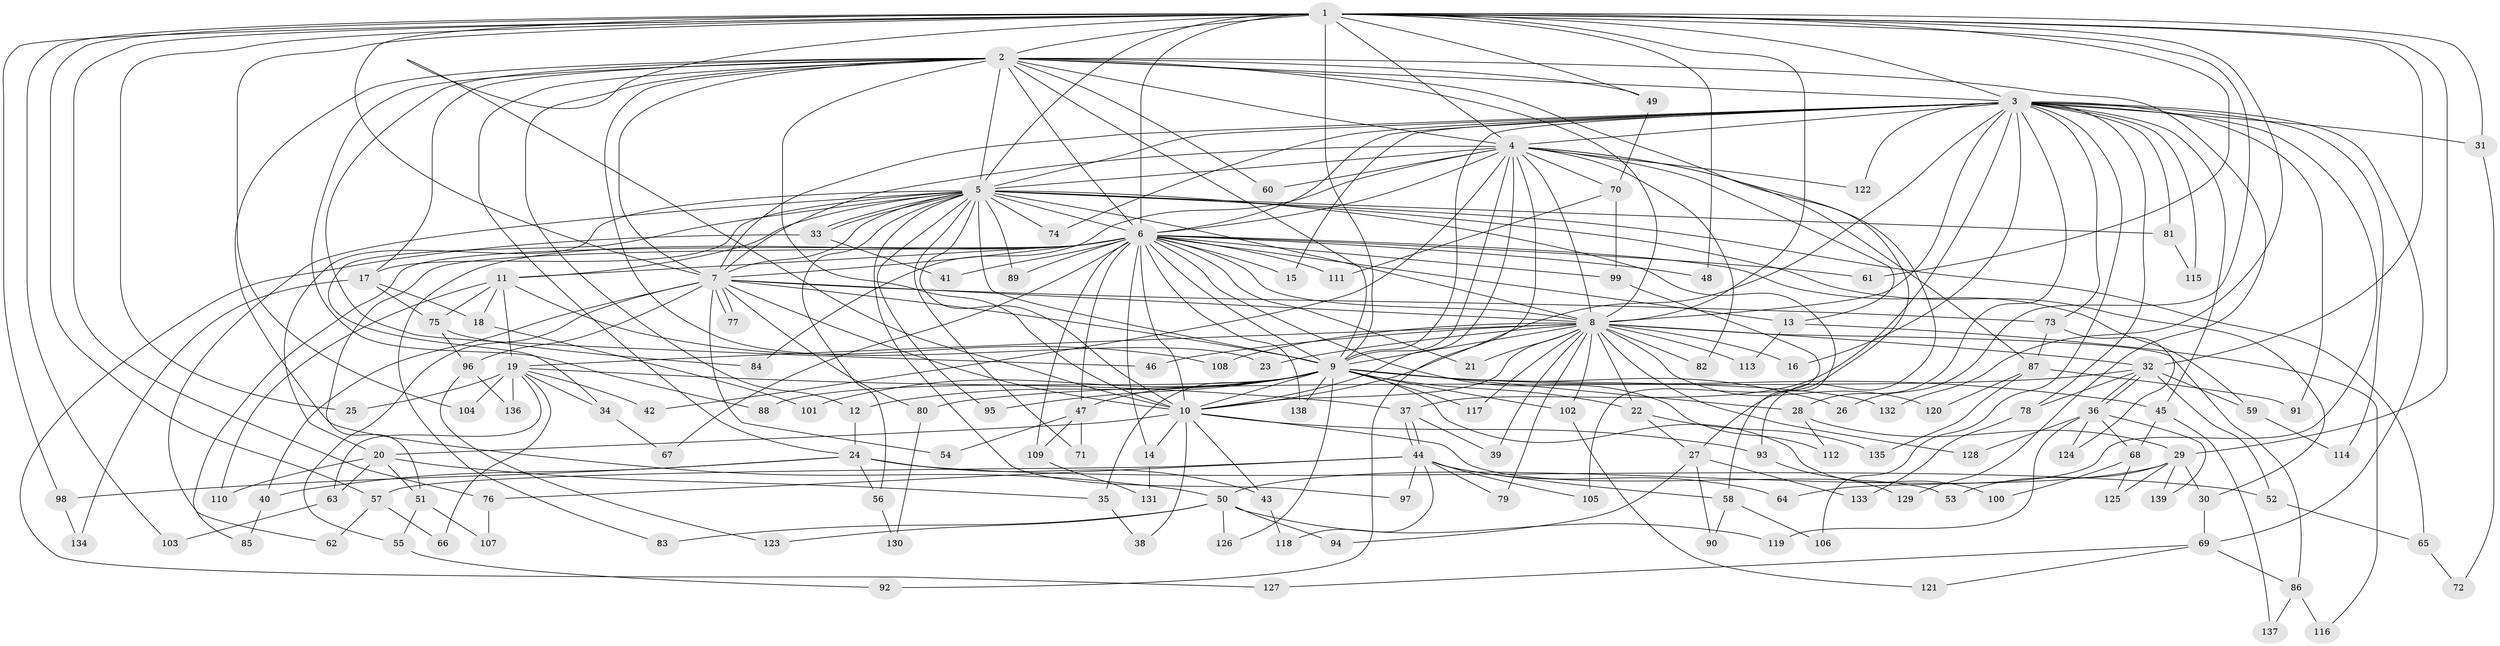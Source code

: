 // Generated by graph-tools (version 1.1) at 2025/01/03/09/25 03:01:23]
// undirected, 139 vertices, 303 edges
graph export_dot {
graph [start="1"]
  node [color=gray90,style=filled];
  1;
  2;
  3;
  4;
  5;
  6;
  7;
  8;
  9;
  10;
  11;
  12;
  13;
  14;
  15;
  16;
  17;
  18;
  19;
  20;
  21;
  22;
  23;
  24;
  25;
  26;
  27;
  28;
  29;
  30;
  31;
  32;
  33;
  34;
  35;
  36;
  37;
  38;
  39;
  40;
  41;
  42;
  43;
  44;
  45;
  46;
  47;
  48;
  49;
  50;
  51;
  52;
  53;
  54;
  55;
  56;
  57;
  58;
  59;
  60;
  61;
  62;
  63;
  64;
  65;
  66;
  67;
  68;
  69;
  70;
  71;
  72;
  73;
  74;
  75;
  76;
  77;
  78;
  79;
  80;
  81;
  82;
  83;
  84;
  85;
  86;
  87;
  88;
  89;
  90;
  91;
  92;
  93;
  94;
  95;
  96;
  97;
  98;
  99;
  100;
  101;
  102;
  103;
  104;
  105;
  106;
  107;
  108;
  109;
  110;
  111;
  112;
  113;
  114;
  115;
  116;
  117;
  118;
  119;
  120;
  121;
  122;
  123;
  124;
  125;
  126;
  127;
  128;
  129;
  130;
  131;
  132;
  133;
  134;
  135;
  136;
  137;
  138;
  139;
  1 -- 2;
  1 -- 3;
  1 -- 4;
  1 -- 5;
  1 -- 6;
  1 -- 7;
  1 -- 8;
  1 -- 9;
  1 -- 10;
  1 -- 25;
  1 -- 26;
  1 -- 29;
  1 -- 31;
  1 -- 32;
  1 -- 48;
  1 -- 49;
  1 -- 57;
  1 -- 61;
  1 -- 76;
  1 -- 98;
  1 -- 103;
  1 -- 104;
  1 -- 132;
  2 -- 3;
  2 -- 4;
  2 -- 5;
  2 -- 6;
  2 -- 7;
  2 -- 8;
  2 -- 9;
  2 -- 10;
  2 -- 12;
  2 -- 17;
  2 -- 23;
  2 -- 24;
  2 -- 27;
  2 -- 46;
  2 -- 49;
  2 -- 50;
  2 -- 60;
  2 -- 88;
  2 -- 129;
  3 -- 4;
  3 -- 5;
  3 -- 6;
  3 -- 7;
  3 -- 8;
  3 -- 9;
  3 -- 10;
  3 -- 15;
  3 -- 16;
  3 -- 28;
  3 -- 31;
  3 -- 37;
  3 -- 45;
  3 -- 64;
  3 -- 69;
  3 -- 73;
  3 -- 74;
  3 -- 78;
  3 -- 81;
  3 -- 91;
  3 -- 106;
  3 -- 114;
  3 -- 115;
  3 -- 122;
  4 -- 5;
  4 -- 6;
  4 -- 7;
  4 -- 8;
  4 -- 9;
  4 -- 10;
  4 -- 13;
  4 -- 42;
  4 -- 60;
  4 -- 70;
  4 -- 82;
  4 -- 84;
  4 -- 87;
  4 -- 92;
  4 -- 93;
  4 -- 122;
  5 -- 6;
  5 -- 7;
  5 -- 8;
  5 -- 9;
  5 -- 10;
  5 -- 11;
  5 -- 17;
  5 -- 20;
  5 -- 30;
  5 -- 33;
  5 -- 33;
  5 -- 34;
  5 -- 56;
  5 -- 58;
  5 -- 62;
  5 -- 65;
  5 -- 71;
  5 -- 74;
  5 -- 81;
  5 -- 89;
  5 -- 95;
  5 -- 97;
  6 -- 7;
  6 -- 8;
  6 -- 9;
  6 -- 10;
  6 -- 11;
  6 -- 13;
  6 -- 14;
  6 -- 15;
  6 -- 21;
  6 -- 41;
  6 -- 47;
  6 -- 48;
  6 -- 51;
  6 -- 59;
  6 -- 61;
  6 -- 67;
  6 -- 83;
  6 -- 85;
  6 -- 89;
  6 -- 99;
  6 -- 109;
  6 -- 111;
  6 -- 112;
  6 -- 138;
  7 -- 8;
  7 -- 9;
  7 -- 10;
  7 -- 40;
  7 -- 54;
  7 -- 55;
  7 -- 73;
  7 -- 77;
  7 -- 77;
  7 -- 80;
  7 -- 96;
  8 -- 9;
  8 -- 10;
  8 -- 16;
  8 -- 19;
  8 -- 21;
  8 -- 22;
  8 -- 23;
  8 -- 32;
  8 -- 39;
  8 -- 46;
  8 -- 79;
  8 -- 82;
  8 -- 86;
  8 -- 102;
  8 -- 108;
  8 -- 113;
  8 -- 117;
  8 -- 120;
  8 -- 128;
  9 -- 10;
  9 -- 12;
  9 -- 22;
  9 -- 26;
  9 -- 28;
  9 -- 35;
  9 -- 45;
  9 -- 47;
  9 -- 88;
  9 -- 95;
  9 -- 100;
  9 -- 101;
  9 -- 102;
  9 -- 117;
  9 -- 126;
  9 -- 132;
  9 -- 138;
  10 -- 14;
  10 -- 20;
  10 -- 38;
  10 -- 43;
  10 -- 53;
  10 -- 93;
  11 -- 18;
  11 -- 19;
  11 -- 75;
  11 -- 108;
  11 -- 110;
  12 -- 24;
  13 -- 113;
  13 -- 116;
  14 -- 131;
  17 -- 18;
  17 -- 75;
  17 -- 134;
  18 -- 101;
  19 -- 25;
  19 -- 34;
  19 -- 37;
  19 -- 42;
  19 -- 63;
  19 -- 66;
  19 -- 104;
  19 -- 136;
  20 -- 35;
  20 -- 51;
  20 -- 63;
  20 -- 110;
  22 -- 27;
  22 -- 135;
  24 -- 40;
  24 -- 43;
  24 -- 52;
  24 -- 56;
  24 -- 98;
  27 -- 90;
  27 -- 94;
  27 -- 133;
  28 -- 29;
  28 -- 112;
  29 -- 30;
  29 -- 50;
  29 -- 53;
  29 -- 125;
  29 -- 139;
  30 -- 69;
  31 -- 72;
  32 -- 36;
  32 -- 36;
  32 -- 52;
  32 -- 59;
  32 -- 78;
  32 -- 80;
  33 -- 41;
  33 -- 127;
  34 -- 67;
  35 -- 38;
  36 -- 68;
  36 -- 119;
  36 -- 124;
  36 -- 128;
  36 -- 139;
  37 -- 39;
  37 -- 44;
  37 -- 44;
  40 -- 85;
  43 -- 118;
  44 -- 57;
  44 -- 58;
  44 -- 64;
  44 -- 76;
  44 -- 79;
  44 -- 97;
  44 -- 105;
  44 -- 118;
  45 -- 68;
  45 -- 137;
  47 -- 54;
  47 -- 71;
  47 -- 109;
  49 -- 70;
  50 -- 83;
  50 -- 94;
  50 -- 119;
  50 -- 123;
  50 -- 126;
  51 -- 55;
  51 -- 107;
  52 -- 65;
  55 -- 92;
  56 -- 130;
  57 -- 62;
  57 -- 66;
  58 -- 90;
  58 -- 106;
  59 -- 114;
  63 -- 103;
  65 -- 72;
  68 -- 100;
  68 -- 125;
  69 -- 86;
  69 -- 121;
  69 -- 127;
  70 -- 99;
  70 -- 111;
  73 -- 87;
  73 -- 124;
  75 -- 84;
  75 -- 96;
  76 -- 107;
  78 -- 133;
  80 -- 130;
  81 -- 115;
  86 -- 116;
  86 -- 137;
  87 -- 91;
  87 -- 120;
  87 -- 135;
  93 -- 129;
  96 -- 123;
  96 -- 136;
  98 -- 134;
  99 -- 105;
  102 -- 121;
  109 -- 131;
}
